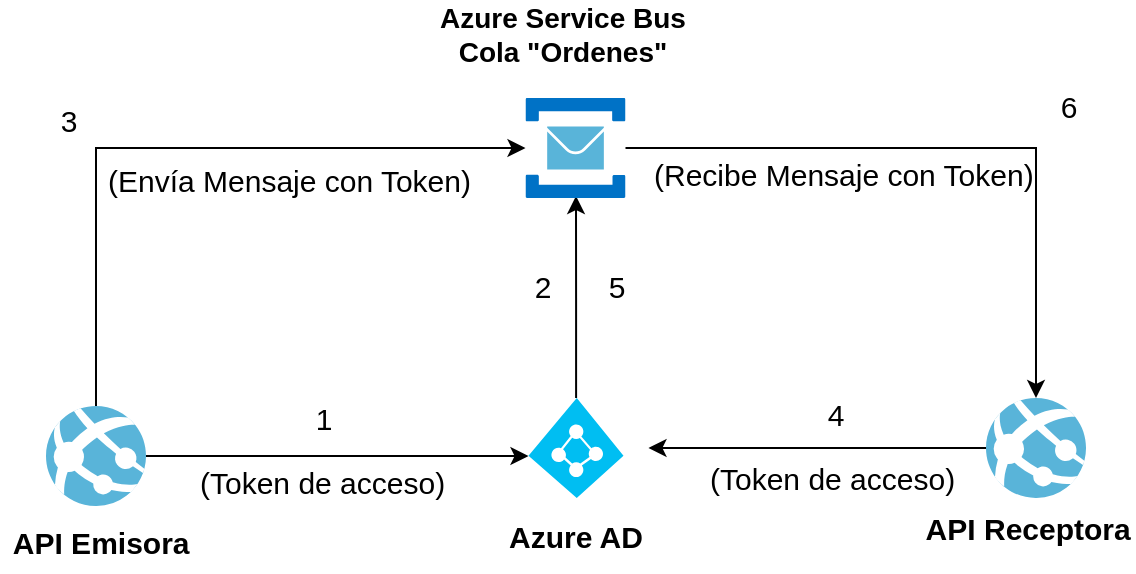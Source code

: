 <mxfile version="20.2.3" type="device"><diagram id="C5RBs43oDa-KdzZeNtuy" name="AzureADB2c"><mxGraphModel dx="2062" dy="857" grid="0" gridSize="10" guides="1" tooltips="1" connect="1" arrows="1" fold="1" page="1" pageScale="1" pageWidth="827" pageHeight="1169" math="0" shadow="0"><root><mxCell id="WIyWlLk6GJQsqaUBKTNV-0"/><mxCell id="WIyWlLk6GJQsqaUBKTNV-1" parent="WIyWlLk6GJQsqaUBKTNV-0"/><mxCell id="NWglyCvnZKC-e90nWdTN-8" style="edgeStyle=orthogonalEdgeStyle;rounded=0;orthogonalLoop=1;jettySize=auto;html=1;entryX=0.505;entryY=0.98;entryDx=0;entryDy=0;entryPerimeter=0;" parent="WIyWlLk6GJQsqaUBKTNV-1" source="NWglyCvnZKC-e90nWdTN-0" target="NWglyCvnZKC-e90nWdTN-1" edge="1"><mxGeometry relative="1" as="geometry"/></mxCell><mxCell id="NWglyCvnZKC-e90nWdTN-0" value="" style="verticalLabelPosition=bottom;html=1;verticalAlign=top;align=center;strokeColor=none;fillColor=#00BEF2;shape=mxgraph.azure.azure_active_directory;" parent="WIyWlLk6GJQsqaUBKTNV-1" vertex="1"><mxGeometry x="361.25" y="310" width="47.5" height="50" as="geometry"/></mxCell><mxCell id="NWglyCvnZKC-e90nWdTN-24" style="edgeStyle=orthogonalEdgeStyle;rounded=0;orthogonalLoop=1;jettySize=auto;html=1;fontSize=15;" parent="WIyWlLk6GJQsqaUBKTNV-1" source="NWglyCvnZKC-e90nWdTN-1" target="NWglyCvnZKC-e90nWdTN-4" edge="1"><mxGeometry relative="1" as="geometry"/></mxCell><mxCell id="NWglyCvnZKC-e90nWdTN-1" value="" style="sketch=0;aspect=fixed;html=1;points=[];align=center;image;fontSize=12;image=img/lib/mscae/Service_Bus.svg;" parent="WIyWlLk6GJQsqaUBKTNV-1" vertex="1"><mxGeometry x="359.75" y="160" width="50" height="50" as="geometry"/></mxCell><mxCell id="NWglyCvnZKC-e90nWdTN-5" style="edgeStyle=orthogonalEdgeStyle;rounded=0;orthogonalLoop=1;jettySize=auto;html=1;" parent="WIyWlLk6GJQsqaUBKTNV-1" source="NWglyCvnZKC-e90nWdTN-3" target="NWglyCvnZKC-e90nWdTN-1" edge="1"><mxGeometry relative="1" as="geometry"><Array as="points"><mxPoint x="145" y="185"/></Array></mxGeometry></mxCell><mxCell id="NWglyCvnZKC-e90nWdTN-6" style="edgeStyle=orthogonalEdgeStyle;rounded=0;orthogonalLoop=1;jettySize=auto;html=1;entryX=0;entryY=0.58;entryDx=0;entryDy=0;entryPerimeter=0;" parent="WIyWlLk6GJQsqaUBKTNV-1" source="NWglyCvnZKC-e90nWdTN-3" target="NWglyCvnZKC-e90nWdTN-0" edge="1"><mxGeometry relative="1" as="geometry"/></mxCell><mxCell id="NWglyCvnZKC-e90nWdTN-3" value="" style="sketch=0;aspect=fixed;html=1;points=[];align=center;image;fontSize=12;image=img/lib/mscae/App_Services.svg;" parent="WIyWlLk6GJQsqaUBKTNV-1" vertex="1"><mxGeometry x="120" y="314" width="50" height="50" as="geometry"/></mxCell><mxCell id="NWglyCvnZKC-e90nWdTN-7" style="edgeStyle=orthogonalEdgeStyle;rounded=0;orthogonalLoop=1;jettySize=auto;html=1;entryX=1.263;entryY=0.5;entryDx=0;entryDy=0;entryPerimeter=0;" parent="WIyWlLk6GJQsqaUBKTNV-1" source="NWglyCvnZKC-e90nWdTN-4" target="NWglyCvnZKC-e90nWdTN-0" edge="1"><mxGeometry relative="1" as="geometry"/></mxCell><mxCell id="NWglyCvnZKC-e90nWdTN-4" value="" style="sketch=0;aspect=fixed;html=1;points=[];align=center;image;fontSize=12;image=img/lib/mscae/App_Services.svg;" parent="WIyWlLk6GJQsqaUBKTNV-1" vertex="1"><mxGeometry x="590" y="310" width="50" height="50" as="geometry"/></mxCell><mxCell id="NWglyCvnZKC-e90nWdTN-10" value="&lt;b style=&quot;font-size: 14px;&quot;&gt;Azure Service Bus&lt;br&gt;Cola &quot;Ordenes&quot;&lt;/b&gt;" style="text;html=1;strokeColor=none;fillColor=none;align=center;verticalAlign=middle;whiteSpace=wrap;rounded=0;" parent="WIyWlLk6GJQsqaUBKTNV-1" vertex="1"><mxGeometry x="312" y="113" width="133" height="30" as="geometry"/></mxCell><mxCell id="NWglyCvnZKC-e90nWdTN-11" value="&amp;nbsp;API Emisora" style="text;html=1;strokeColor=none;fillColor=none;align=center;verticalAlign=middle;whiteSpace=wrap;rounded=0;fontStyle=1;fontSize=15;" parent="WIyWlLk6GJQsqaUBKTNV-1" vertex="1"><mxGeometry x="97.5" y="367" width="95" height="30" as="geometry"/></mxCell><mxCell id="NWglyCvnZKC-e90nWdTN-12" value="&amp;nbsp;API Receptora" style="text;html=1;strokeColor=none;fillColor=none;align=center;verticalAlign=middle;whiteSpace=wrap;rounded=0;fontStyle=1;fontSize=15;" parent="WIyWlLk6GJQsqaUBKTNV-1" vertex="1"><mxGeometry x="554" y="360" width="110" height="30" as="geometry"/></mxCell><mxCell id="NWglyCvnZKC-e90nWdTN-13" value="Azure AD" style="text;html=1;strokeColor=none;fillColor=none;align=center;verticalAlign=middle;whiteSpace=wrap;rounded=0;fontStyle=1;fontSize=15;" parent="WIyWlLk6GJQsqaUBKTNV-1" vertex="1"><mxGeometry x="330" y="364" width="110" height="30" as="geometry"/></mxCell><mxCell id="NWglyCvnZKC-e90nWdTN-14" value="1" style="text;html=1;strokeColor=none;fillColor=none;align=center;verticalAlign=middle;whiteSpace=wrap;rounded=0;fontSize=15;" parent="WIyWlLk6GJQsqaUBKTNV-1" vertex="1"><mxGeometry x="244" y="305" width="30" height="30" as="geometry"/></mxCell><mxCell id="NWglyCvnZKC-e90nWdTN-15" value="(Token de acceso)" style="text;whiteSpace=wrap;html=1;fontSize=15;" parent="WIyWlLk6GJQsqaUBKTNV-1" vertex="1"><mxGeometry x="194.5" y="337" width="129" height="27" as="geometry"/></mxCell><mxCell id="NWglyCvnZKC-e90nWdTN-16" value="2" style="text;html=1;strokeColor=none;fillColor=none;align=center;verticalAlign=middle;whiteSpace=wrap;rounded=0;fontSize=15;" parent="WIyWlLk6GJQsqaUBKTNV-1" vertex="1"><mxGeometry x="353" y="239" width="30.5" height="30" as="geometry"/></mxCell><mxCell id="NWglyCvnZKC-e90nWdTN-17" value="3" style="text;html=1;strokeColor=none;fillColor=none;align=center;verticalAlign=middle;whiteSpace=wrap;rounded=0;fontSize=15;" parent="WIyWlLk6GJQsqaUBKTNV-1" vertex="1"><mxGeometry x="116" y="156" width="30.5" height="30" as="geometry"/></mxCell><mxCell id="NWglyCvnZKC-e90nWdTN-18" value="(Envía Mensaje con Token)" style="text;whiteSpace=wrap;html=1;fontSize=15;" parent="WIyWlLk6GJQsqaUBKTNV-1" vertex="1"><mxGeometry x="149" y="186" width="194" height="34" as="geometry"/></mxCell><mxCell id="NWglyCvnZKC-e90nWdTN-19" value="(Token de acceso)" style="text;whiteSpace=wrap;html=1;fontSize=15;" parent="WIyWlLk6GJQsqaUBKTNV-1" vertex="1"><mxGeometry x="450" y="335" width="129" height="27" as="geometry"/></mxCell><mxCell id="NWglyCvnZKC-e90nWdTN-20" value="4" style="text;html=1;strokeColor=none;fillColor=none;align=center;verticalAlign=middle;whiteSpace=wrap;rounded=0;fontSize=15;" parent="WIyWlLk6GJQsqaUBKTNV-1" vertex="1"><mxGeometry x="499.5" y="303" width="30" height="30" as="geometry"/></mxCell><mxCell id="NWglyCvnZKC-e90nWdTN-21" value="5" style="text;html=1;strokeColor=none;fillColor=none;align=center;verticalAlign=middle;whiteSpace=wrap;rounded=0;fontSize=15;" parent="WIyWlLk6GJQsqaUBKTNV-1" vertex="1"><mxGeometry x="390" y="239" width="30.5" height="30" as="geometry"/></mxCell><mxCell id="NWglyCvnZKC-e90nWdTN-22" value="(Recibe Mensaje con Token)" style="text;whiteSpace=wrap;html=1;fontSize=15;" parent="WIyWlLk6GJQsqaUBKTNV-1" vertex="1"><mxGeometry x="422" y="183" width="205" height="40" as="geometry"/></mxCell><mxCell id="NWglyCvnZKC-e90nWdTN-23" value="6" style="text;html=1;strokeColor=none;fillColor=none;align=center;verticalAlign=middle;whiteSpace=wrap;rounded=0;fontSize=15;" parent="WIyWlLk6GJQsqaUBKTNV-1" vertex="1"><mxGeometry x="616" y="149" width="30.5" height="30" as="geometry"/></mxCell></root></mxGraphModel></diagram></mxfile>